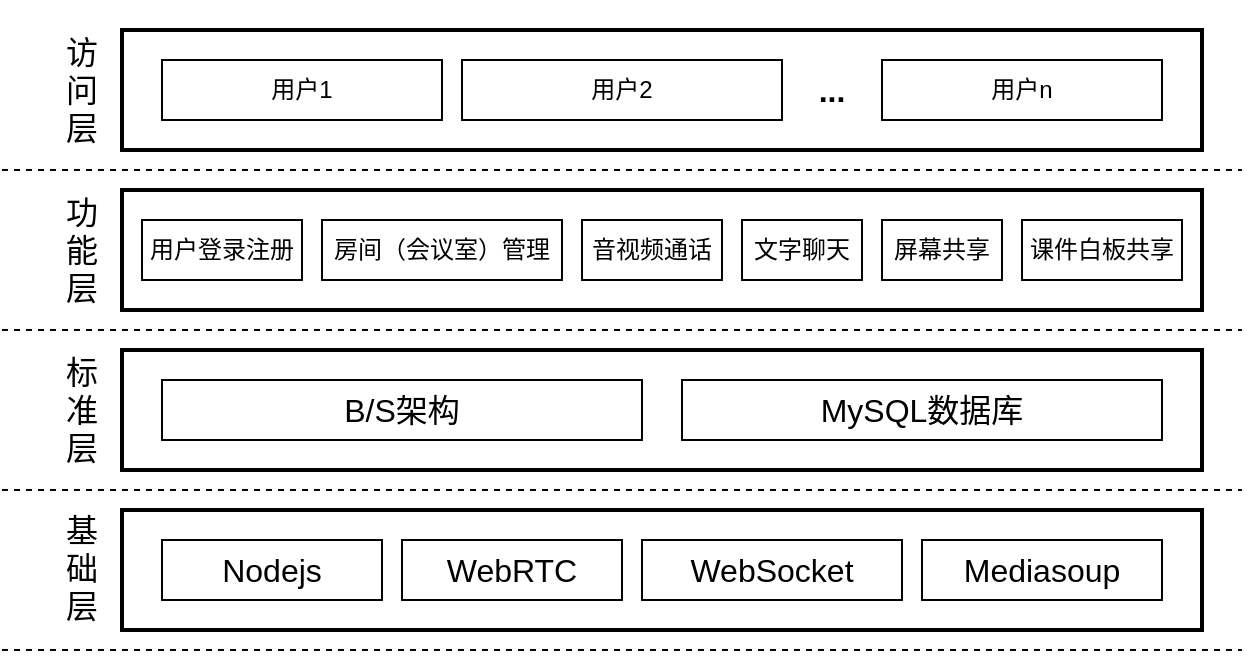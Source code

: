 <mxfile version="17.4.5" type="github">
  <diagram id="xhODBFUpZj_WxAL9IYXZ" name="第 1 页">
    <mxGraphModel dx="1017" dy="688" grid="1" gridSize="10" guides="1" tooltips="1" connect="1" arrows="1" fold="1" page="1" pageScale="1" pageWidth="827" pageHeight="1169" math="0" shadow="0">
      <root>
        <mxCell id="0" />
        <mxCell id="1" parent="0" />
        <mxCell id="0_uTBRoLsjNADtsOIz4C-1" value="" style="rounded=0;whiteSpace=wrap;html=1;strokeWidth=2;" vertex="1" parent="1">
          <mxGeometry x="80" y="20" width="540" height="60" as="geometry" />
        </mxCell>
        <mxCell id="0_uTBRoLsjNADtsOIz4C-2" value="" style="endArrow=none;html=1;rounded=0;dashed=1;" edge="1" parent="1">
          <mxGeometry width="50" height="50" relative="1" as="geometry">
            <mxPoint x="20" y="90" as="sourcePoint" />
            <mxPoint x="640" y="90" as="targetPoint" />
          </mxGeometry>
        </mxCell>
        <mxCell id="0_uTBRoLsjNADtsOIz4C-3" value="用户1" style="rounded=0;whiteSpace=wrap;html=1;" vertex="1" parent="1">
          <mxGeometry x="100" y="35" width="140" height="30" as="geometry" />
        </mxCell>
        <mxCell id="0_uTBRoLsjNADtsOIz4C-4" value="用户2" style="rounded=0;whiteSpace=wrap;html=1;" vertex="1" parent="1">
          <mxGeometry x="250" y="35" width="160" height="30" as="geometry" />
        </mxCell>
        <mxCell id="0_uTBRoLsjNADtsOIz4C-5" value="用户n" style="rounded=0;whiteSpace=wrap;html=1;" vertex="1" parent="1">
          <mxGeometry x="460" y="35" width="140" height="30" as="geometry" />
        </mxCell>
        <mxCell id="0_uTBRoLsjNADtsOIz4C-6" value="&lt;b&gt;&lt;font style=&quot;font-size: 16px&quot;&gt;...&lt;/font&gt;&lt;/b&gt;" style="text;html=1;strokeColor=none;fillColor=none;align=center;verticalAlign=middle;whiteSpace=wrap;rounded=0;" vertex="1" parent="1">
          <mxGeometry x="405" y="35" width="60" height="30" as="geometry" />
        </mxCell>
        <mxCell id="0_uTBRoLsjNADtsOIz4C-7" value="访&lt;br&gt;问&lt;br&gt;层" style="text;html=1;strokeColor=none;fillColor=none;align=center;verticalAlign=middle;whiteSpace=wrap;rounded=0;fontSize=16;" vertex="1" parent="1">
          <mxGeometry x="30" y="5" width="60" height="90" as="geometry" />
        </mxCell>
        <mxCell id="0_uTBRoLsjNADtsOIz4C-8" value="功&lt;br&gt;能&lt;br&gt;层" style="text;html=1;strokeColor=none;fillColor=none;align=center;verticalAlign=middle;whiteSpace=wrap;rounded=0;fontSize=16;" vertex="1" parent="1">
          <mxGeometry x="30" y="85" width="60" height="90" as="geometry" />
        </mxCell>
        <mxCell id="0_uTBRoLsjNADtsOIz4C-9" value="" style="rounded=0;whiteSpace=wrap;html=1;fontSize=16;strokeWidth=2;" vertex="1" parent="1">
          <mxGeometry x="80" y="100" width="540" height="60" as="geometry" />
        </mxCell>
        <mxCell id="0_uTBRoLsjNADtsOIz4C-10" value="用户登录注册" style="rounded=0;whiteSpace=wrap;html=1;" vertex="1" parent="1">
          <mxGeometry x="90" y="115" width="80" height="30" as="geometry" />
        </mxCell>
        <mxCell id="0_uTBRoLsjNADtsOIz4C-11" value="房间（会议室）管理" style="rounded=0;whiteSpace=wrap;html=1;" vertex="1" parent="1">
          <mxGeometry x="180" y="115" width="120" height="30" as="geometry" />
        </mxCell>
        <mxCell id="0_uTBRoLsjNADtsOIz4C-12" value="音视频通话" style="rounded=0;whiteSpace=wrap;html=1;" vertex="1" parent="1">
          <mxGeometry x="310" y="115" width="70" height="30" as="geometry" />
        </mxCell>
        <mxCell id="0_uTBRoLsjNADtsOIz4C-13" value="" style="rounded=0;whiteSpace=wrap;html=1;fontSize=16;strokeWidth=2;" vertex="1" parent="1">
          <mxGeometry x="80" y="180" width="540" height="60" as="geometry" />
        </mxCell>
        <mxCell id="0_uTBRoLsjNADtsOIz4C-14" value="B/S架构" style="rounded=0;whiteSpace=wrap;html=1;fontSize=16;" vertex="1" parent="1">
          <mxGeometry x="100" y="195" width="240" height="30" as="geometry" />
        </mxCell>
        <mxCell id="0_uTBRoLsjNADtsOIz4C-15" value="MySQL数据库" style="rounded=0;whiteSpace=wrap;html=1;fontSize=16;" vertex="1" parent="1">
          <mxGeometry x="360" y="195" width="240" height="30" as="geometry" />
        </mxCell>
        <mxCell id="0_uTBRoLsjNADtsOIz4C-16" value="" style="endArrow=none;html=1;rounded=0;dashed=1;" edge="1" parent="1">
          <mxGeometry width="50" height="50" relative="1" as="geometry">
            <mxPoint x="20" y="170" as="sourcePoint" />
            <mxPoint x="640" y="170" as="targetPoint" />
          </mxGeometry>
        </mxCell>
        <mxCell id="0_uTBRoLsjNADtsOIz4C-17" value="" style="endArrow=none;html=1;rounded=0;dashed=1;" edge="1" parent="1">
          <mxGeometry width="50" height="50" relative="1" as="geometry">
            <mxPoint x="20" y="250" as="sourcePoint" />
            <mxPoint x="640" y="250" as="targetPoint" />
          </mxGeometry>
        </mxCell>
        <mxCell id="0_uTBRoLsjNADtsOIz4C-18" value="标&lt;br&gt;准&lt;br&gt;层" style="text;html=1;strokeColor=none;fillColor=none;align=center;verticalAlign=middle;whiteSpace=wrap;rounded=0;fontSize=16;" vertex="1" parent="1">
          <mxGeometry x="30" y="165" width="60" height="90" as="geometry" />
        </mxCell>
        <mxCell id="0_uTBRoLsjNADtsOIz4C-19" value="" style="rounded=0;whiteSpace=wrap;html=1;fontSize=16;strokeWidth=2;" vertex="1" parent="1">
          <mxGeometry x="80" y="260" width="540" height="60" as="geometry" />
        </mxCell>
        <mxCell id="0_uTBRoLsjNADtsOIz4C-20" value="WebRTC" style="rounded=0;whiteSpace=wrap;html=1;fontSize=16;" vertex="1" parent="1">
          <mxGeometry x="220" y="275" width="110" height="30" as="geometry" />
        </mxCell>
        <mxCell id="0_uTBRoLsjNADtsOIz4C-21" value="WebSocket" style="rounded=0;whiteSpace=wrap;html=1;fontSize=16;" vertex="1" parent="1">
          <mxGeometry x="340" y="275" width="130" height="30" as="geometry" />
        </mxCell>
        <mxCell id="0_uTBRoLsjNADtsOIz4C-22" value="Mediasoup" style="rounded=0;whiteSpace=wrap;html=1;fontSize=16;" vertex="1" parent="1">
          <mxGeometry x="480" y="275" width="120" height="30" as="geometry" />
        </mxCell>
        <mxCell id="0_uTBRoLsjNADtsOIz4C-23" value="" style="endArrow=none;html=1;rounded=0;dashed=1;" edge="1" parent="1">
          <mxGeometry width="50" height="50" relative="1" as="geometry">
            <mxPoint x="20" y="330" as="sourcePoint" />
            <mxPoint x="640" y="330" as="targetPoint" />
          </mxGeometry>
        </mxCell>
        <mxCell id="0_uTBRoLsjNADtsOIz4C-24" value="基&lt;br&gt;础&lt;br&gt;层" style="text;html=1;strokeColor=none;fillColor=none;align=center;verticalAlign=middle;whiteSpace=wrap;rounded=0;fontSize=16;" vertex="1" parent="1">
          <mxGeometry x="30" y="244" width="60" height="90" as="geometry" />
        </mxCell>
        <mxCell id="0_uTBRoLsjNADtsOIz4C-25" value="文字聊天" style="rounded=0;whiteSpace=wrap;html=1;" vertex="1" parent="1">
          <mxGeometry x="390" y="115" width="60" height="30" as="geometry" />
        </mxCell>
        <mxCell id="0_uTBRoLsjNADtsOIz4C-26" value="屏幕共享" style="rounded=0;whiteSpace=wrap;html=1;" vertex="1" parent="1">
          <mxGeometry x="460" y="115" width="60" height="30" as="geometry" />
        </mxCell>
        <mxCell id="0_uTBRoLsjNADtsOIz4C-27" value="课件白板共享" style="rounded=0;whiteSpace=wrap;html=1;" vertex="1" parent="1">
          <mxGeometry x="530" y="115" width="80" height="30" as="geometry" />
        </mxCell>
        <mxCell id="0_uTBRoLsjNADtsOIz4C-28" value="Nodejs" style="rounded=0;whiteSpace=wrap;html=1;fontSize=16;" vertex="1" parent="1">
          <mxGeometry x="100" y="275" width="110" height="30" as="geometry" />
        </mxCell>
      </root>
    </mxGraphModel>
  </diagram>
</mxfile>
